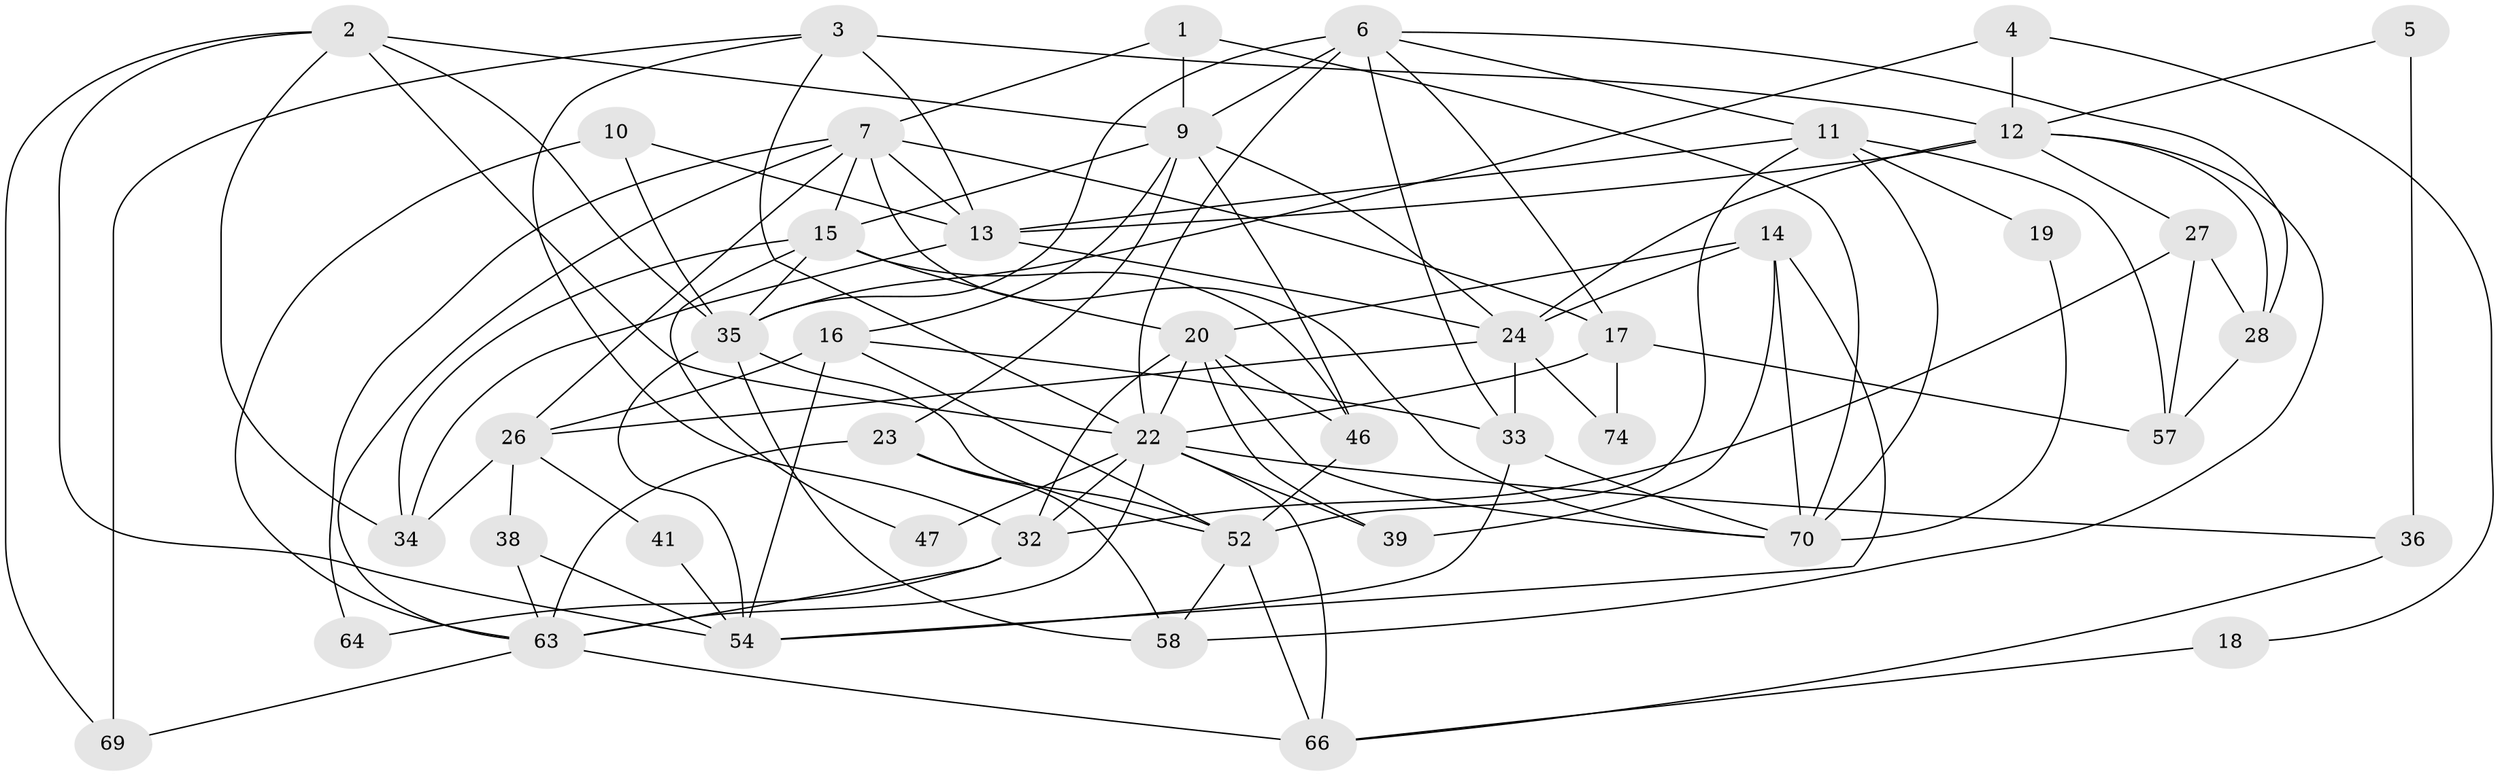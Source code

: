 // original degree distribution, {3: 0.28378378378378377, 4: 0.22972972972972974, 2: 0.16216216216216217, 5: 0.1891891891891892, 6: 0.05405405405405406, 7: 0.04054054054054054, 9: 0.02702702702702703, 8: 0.013513513513513514}
// Generated by graph-tools (version 1.1) at 2025/42/03/06/25 10:42:00]
// undirected, 45 vertices, 112 edges
graph export_dot {
graph [start="1"]
  node [color=gray90,style=filled];
  1;
  2 [super="+31"];
  3 [super="+8"];
  4 [super="+56"];
  5;
  6 [super="+25"];
  7 [super="+48"];
  9 [super="+44"];
  10;
  11 [super="+43"];
  12 [super="+29"];
  13 [super="+30"];
  14 [super="+21"];
  15 [super="+51"];
  16 [super="+40"];
  17 [super="+72"];
  18;
  19;
  20 [super="+65"];
  22 [super="+62"];
  23 [super="+49"];
  24 [super="+50"];
  26 [super="+60"];
  27;
  28 [super="+45"];
  32 [super="+42"];
  33;
  34 [super="+59"];
  35 [super="+37"];
  36;
  38;
  39 [super="+68"];
  41;
  46;
  47;
  52 [super="+53"];
  54 [super="+55"];
  57 [super="+61"];
  58;
  63 [super="+73"];
  64;
  66 [super="+67"];
  69;
  70 [super="+71"];
  74;
  1 -- 9;
  1 -- 7;
  1 -- 70;
  2 -- 22;
  2 -- 34;
  2 -- 35;
  2 -- 9;
  2 -- 69;
  2 -- 54;
  3 -- 12 [weight=2];
  3 -- 22;
  3 -- 69;
  3 -- 13;
  3 -- 32;
  4 -- 12 [weight=2];
  4 -- 18;
  4 -- 35;
  5 -- 12;
  5 -- 36;
  6 -- 9 [weight=2];
  6 -- 11;
  6 -- 17;
  6 -- 33;
  6 -- 28;
  6 -- 22;
  6 -- 35;
  7 -- 64;
  7 -- 15;
  7 -- 17;
  7 -- 26;
  7 -- 13;
  7 -- 63;
  7 -- 70;
  9 -- 23;
  9 -- 46;
  9 -- 15;
  9 -- 16;
  9 -- 24;
  10 -- 13;
  10 -- 35;
  10 -- 63;
  11 -- 57;
  11 -- 19;
  11 -- 13;
  11 -- 52;
  11 -- 70;
  12 -- 24;
  12 -- 58;
  12 -- 27;
  12 -- 13;
  12 -- 28;
  13 -- 24;
  13 -- 34;
  14 -- 39;
  14 -- 20;
  14 -- 54;
  14 -- 70;
  14 -- 24;
  15 -- 47;
  15 -- 20;
  15 -- 46;
  15 -- 35;
  15 -- 34;
  16 -- 33;
  16 -- 52;
  16 -- 26;
  16 -- 54;
  17 -- 74;
  17 -- 22;
  17 -- 57;
  18 -- 66;
  19 -- 70;
  20 -- 46;
  20 -- 70;
  20 -- 39 [weight=2];
  20 -- 22;
  20 -- 32;
  22 -- 39;
  22 -- 47;
  22 -- 66;
  22 -- 36;
  22 -- 63;
  22 -- 32;
  23 -- 63;
  23 -- 58;
  23 -- 52;
  24 -- 33;
  24 -- 74;
  24 -- 26;
  26 -- 41;
  26 -- 38;
  26 -- 34;
  27 -- 57;
  27 -- 28;
  27 -- 32;
  28 -- 57;
  32 -- 63;
  32 -- 64;
  33 -- 54;
  33 -- 70;
  35 -- 54;
  35 -- 58;
  35 -- 52;
  36 -- 66;
  38 -- 54;
  38 -- 63;
  41 -- 54;
  46 -- 52;
  52 -- 58;
  52 -- 66;
  63 -- 66;
  63 -- 69;
}
